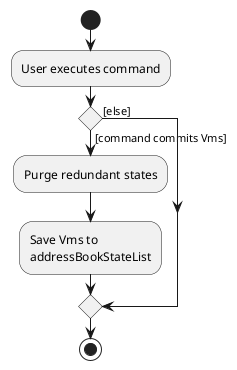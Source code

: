 @startuml
start
:User executes command;

'Since the beta syntax does not support placing the condition outside the
'diamond we place it as the true branch instead.

if () then ([command commits Vms])
    :Purge redundant states;
    :Save Vms to
    addressBookStateList;
else ([else])
endif
stop
@enduml
